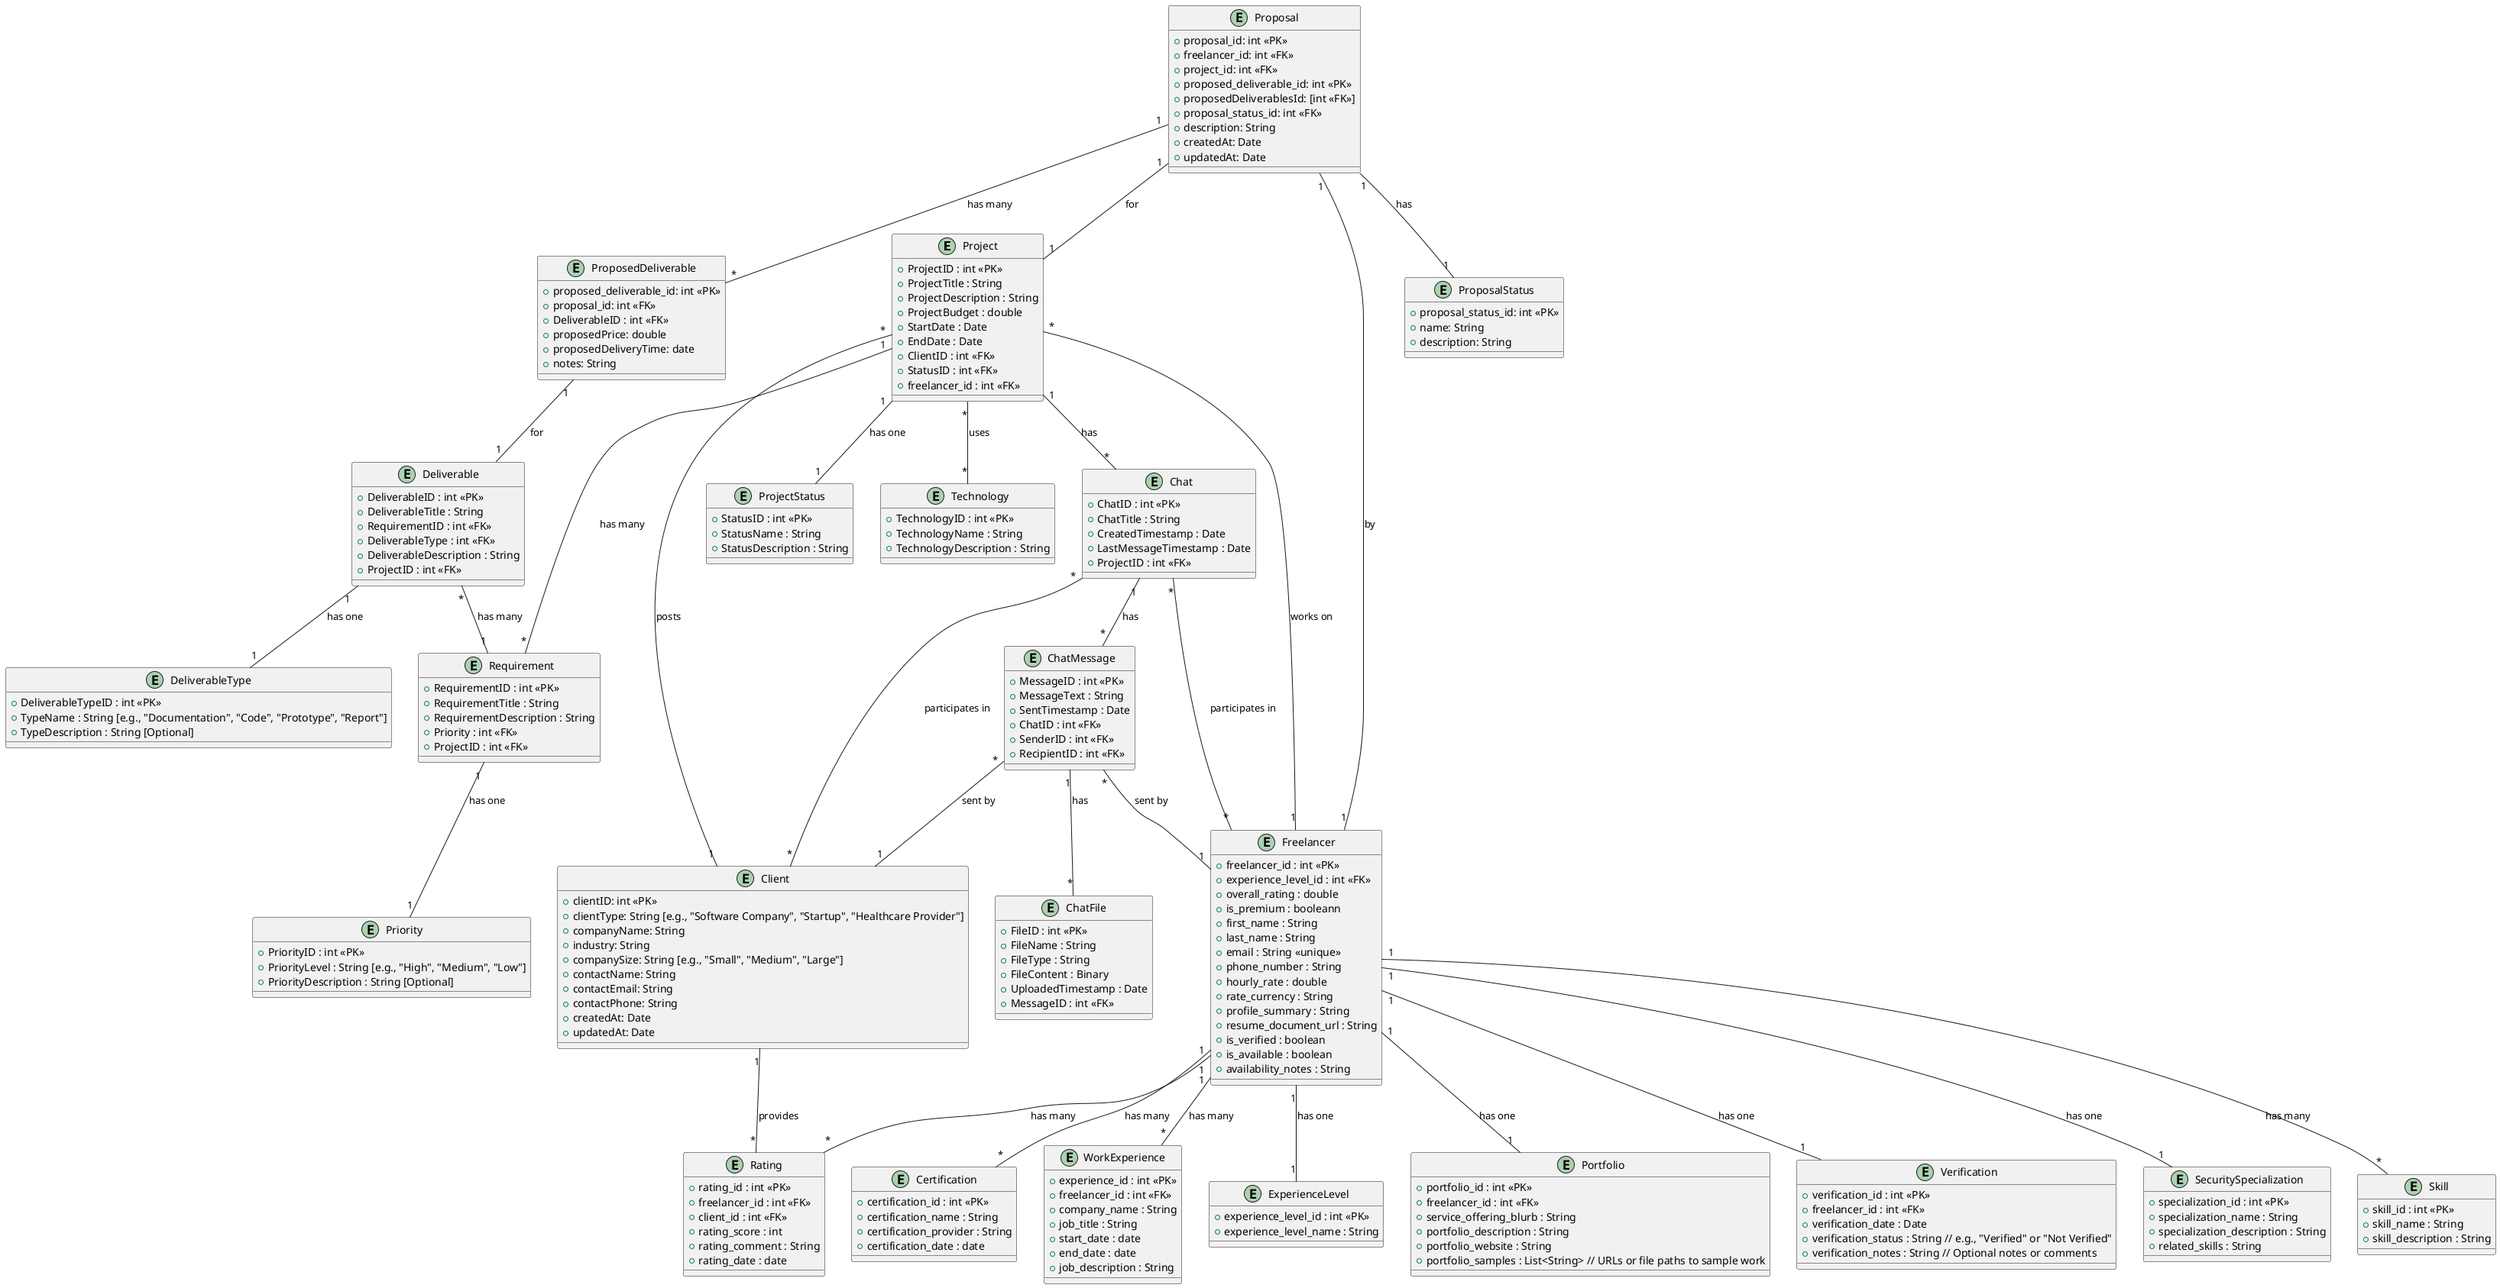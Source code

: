 @startuml Modelo Conceitual

entity Project {
   + ProjectID : int <<PK>>
   + ProjectTitle : String
   + ProjectDescription : String
   + ProjectBudget : double 
   + StartDate : Date
   + EndDate : Date 
   + ClientID : int <<FK>> 
   + StatusID : int <<FK>>
   + freelancer_id : int <<FK>>

}

entity ProjectStatus {
   + StatusID : int <<PK>>
   + StatusName : String
   + StatusDescription : String
}

entity Requirement {
   + RequirementID : int <<PK>>
   + RequirementTitle : String
   + RequirementDescription : String
   + Priority : int <<FK>> 
   + ProjectID : int <<FK>>
}

entity Deliverable {
   + DeliverableID : int <<PK>>
   + DeliverableTitle : String
   + RequirementID : int <<FK>>
   + DeliverableType : int <<FK>>
   + DeliverableDescription : String
   + ProjectID : int <<FK>>
}

entity DeliverableType {
   + DeliverableTypeID : int <<PK>>
   + TypeName : String [e.g., "Documentation", "Code", "Prototype", "Report"]
   + TypeDescription : String [Optional]
}

entity Technology {
   + TechnologyID : int <<PK>>
   + TechnologyName : String
   + TechnologyDescription : String
} 

entity Priority {
   + PriorityID : int <<PK>>
   + PriorityLevel : String [e.g., "High", "Medium", "Low"]
   + PriorityDescription : String [Optional]
}

entity Freelancer {
    + freelancer_id : int <<PK>>
    + experience_level_id : int <<FK>>
    + overall_rating : double
    + is_premium : booleann
    + first_name : String
    + last_name : String
    + email : String <<unique>>
    + phone_number : String
    + hourly_rate : double
    + rate_currency : String
    + profile_summary : String
    + resume_document_url : String
    + is_verified : boolean
    + is_available : boolean
    + availability_notes : String
}

entity ExperienceLevel {
    + experience_level_id : int <<PK>>
    + experience_level_name : String
}

entity SecuritySpecialization {
    + specialization_id : int <<PK>> 
    + specialization_name : String
    + specialization_description : String
    + related_skills : String
}

entity Skill {
    + skill_id : int <<PK>>
    + skill_name : String
    + skill_description : String
}

entity Certification {
    + certification_id : int <<PK>> 
    + certification_name : String
    + certification_provider : String
    + certification_date : date
}

entity WorkExperience {
    + experience_id : int <<PK>>
    + freelancer_id : int <<FK>>
    + company_name : String
    + job_title : String
    + start_date : date
    + end_date : date
    + job_description : String
}

entity Rating {
    + rating_id : int <<PK>>
    + freelancer_id : int <<FK>>
    + client_id : int <<FK>>
    + rating_score : int
    + rating_comment : String
    + rating_date : date
}

entity Portfolio {
    + portfolio_id : int <<PK>>
    + freelancer_id : int <<FK>>
    + service_offering_blurb : String
    + portfolio_description : String
    + portfolio_website : String
    + portfolio_samples : List<String> // URLs or file paths to sample work
}

entity Verification {
    + verification_id : int <<PK>>
    + freelancer_id : int <<FK>>
    + verification_date : Date
    + verification_status : String // e.g., "Verified" or "Not Verified"
    + verification_notes : String // Optional notes or comments
}

entity Client {
    + clientID: int <<PK>>
    + clientType: String [e.g., "Software Company", "Startup", "Healthcare Provider"]
    + companyName: String
    + industry: String
    + companySize: String [e.g., "Small", "Medium", "Large"]
    + contactName: String
    + contactEmail: String
    + contactPhone: String
    + createdAt: Date
    + updatedAt: Date
}

entity Proposal {
    + proposal_id: int <<PK>> 
    + freelancer_id: int <<FK>>
    + project_id: int <<FK>>
    + proposed_deliverable_id: int <<PK>>
    + proposedDeliverablesId: [int <<FK>>]
    + proposal_status_id: int <<FK>>
    + description: String
    + createdAt: Date
    + updatedAt: Date
}

entity ProposedDeliverable {
    + proposed_deliverable_id: int <<PK>>
    + proposal_id: int <<FK>>
    + DeliverableID : int <<FK>>
    + proposedPrice: double
    + proposedDeliveryTime: date
    + notes: String
}

entity ProposalStatus {
    + proposal_status_id: int <<PK>>
    + name: String
    + description: String
}

entity Chat {
    + ChatID : int <<PK>>
    + ChatTitle : String
    + CreatedTimestamp : Date
    + LastMessageTimestamp : Date
    + ProjectID : int <<FK>>
}

entity ChatMessage {
    + MessageID : int <<PK>>
    + MessageText : String
    + SentTimestamp : Date
    + ChatID : int <<FK>>
    + SenderID : int <<FK>>
    + RecipientID : int <<FK>>
}

entity ChatFile {
    + FileID : int <<PK>>
    + FileName : String
    + FileType : String
    + FileContent : Binary
    + UploadedTimestamp : Date
    + MessageID : int <<FK>>
}

Project "1" -- "*" Chat : has
Chat "1" -- "*" ChatMessage : has
ChatMessage "1" -- "*" ChatFile : has
ChatMessage "*" -- "1" Freelancer : sent by
ChatMessage "*" -- "1" Client : sent by
Freelancer "*" -- "*" Chat : participates in
Client "*" -- "*" Chat : participates in

Proposal "1" -- "1" Freelancer : by
Proposal "1" -- "1" Project : for
Proposal "1" -- "*" ProposedDeliverable : has many
Proposal "1" -- "1" ProposalStatus : has

ProposedDeliverable "1" -- "1" Deliverable : for

Client "1" -- "*" Project : posts
Client "1" -- "*" Rating : provides


Freelancer "1" -- "*" Project : works on 
Freelancer "1" -- "1" Verification : has one
Freelancer "1" -- "1" Portfolio : has one
Freelancer "1" -- "1" ExperienceLevel : has one
Freelancer "1" -- "1" SecuritySpecialization : has one

Freelancer "1" -- "*" Skill : has many
Freelancer "1" -- "*" Certification : has many
Freelancer "1" -- "*" WorkExperience : has many
Freelancer "1" -- "*" Rating : has many


Deliverable "1" -- "1" DeliverableType : has one
Deliverable "*" -- "1" Requirement : has many
Requirement "1" -- "1" Priority : has one
Project "1" -- "1" ProjectStatus : has one
Project "1" -- "*" Requirement : has many
Project "*" -- "*" Technology : uses 


@enduml
